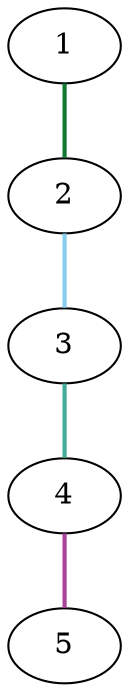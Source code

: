 graph {
	graph [rankdir=BT]
	1
	2
	2 -- 1 [color="#117733" style=bold]
	3
	3 -- 2 [color="#88CCEE" style=bold]
	4
	4 -- 3 [color="#44AA99" style=bold]
	5
	5 -- 4 [color="#AA4499" style=bold]
}

